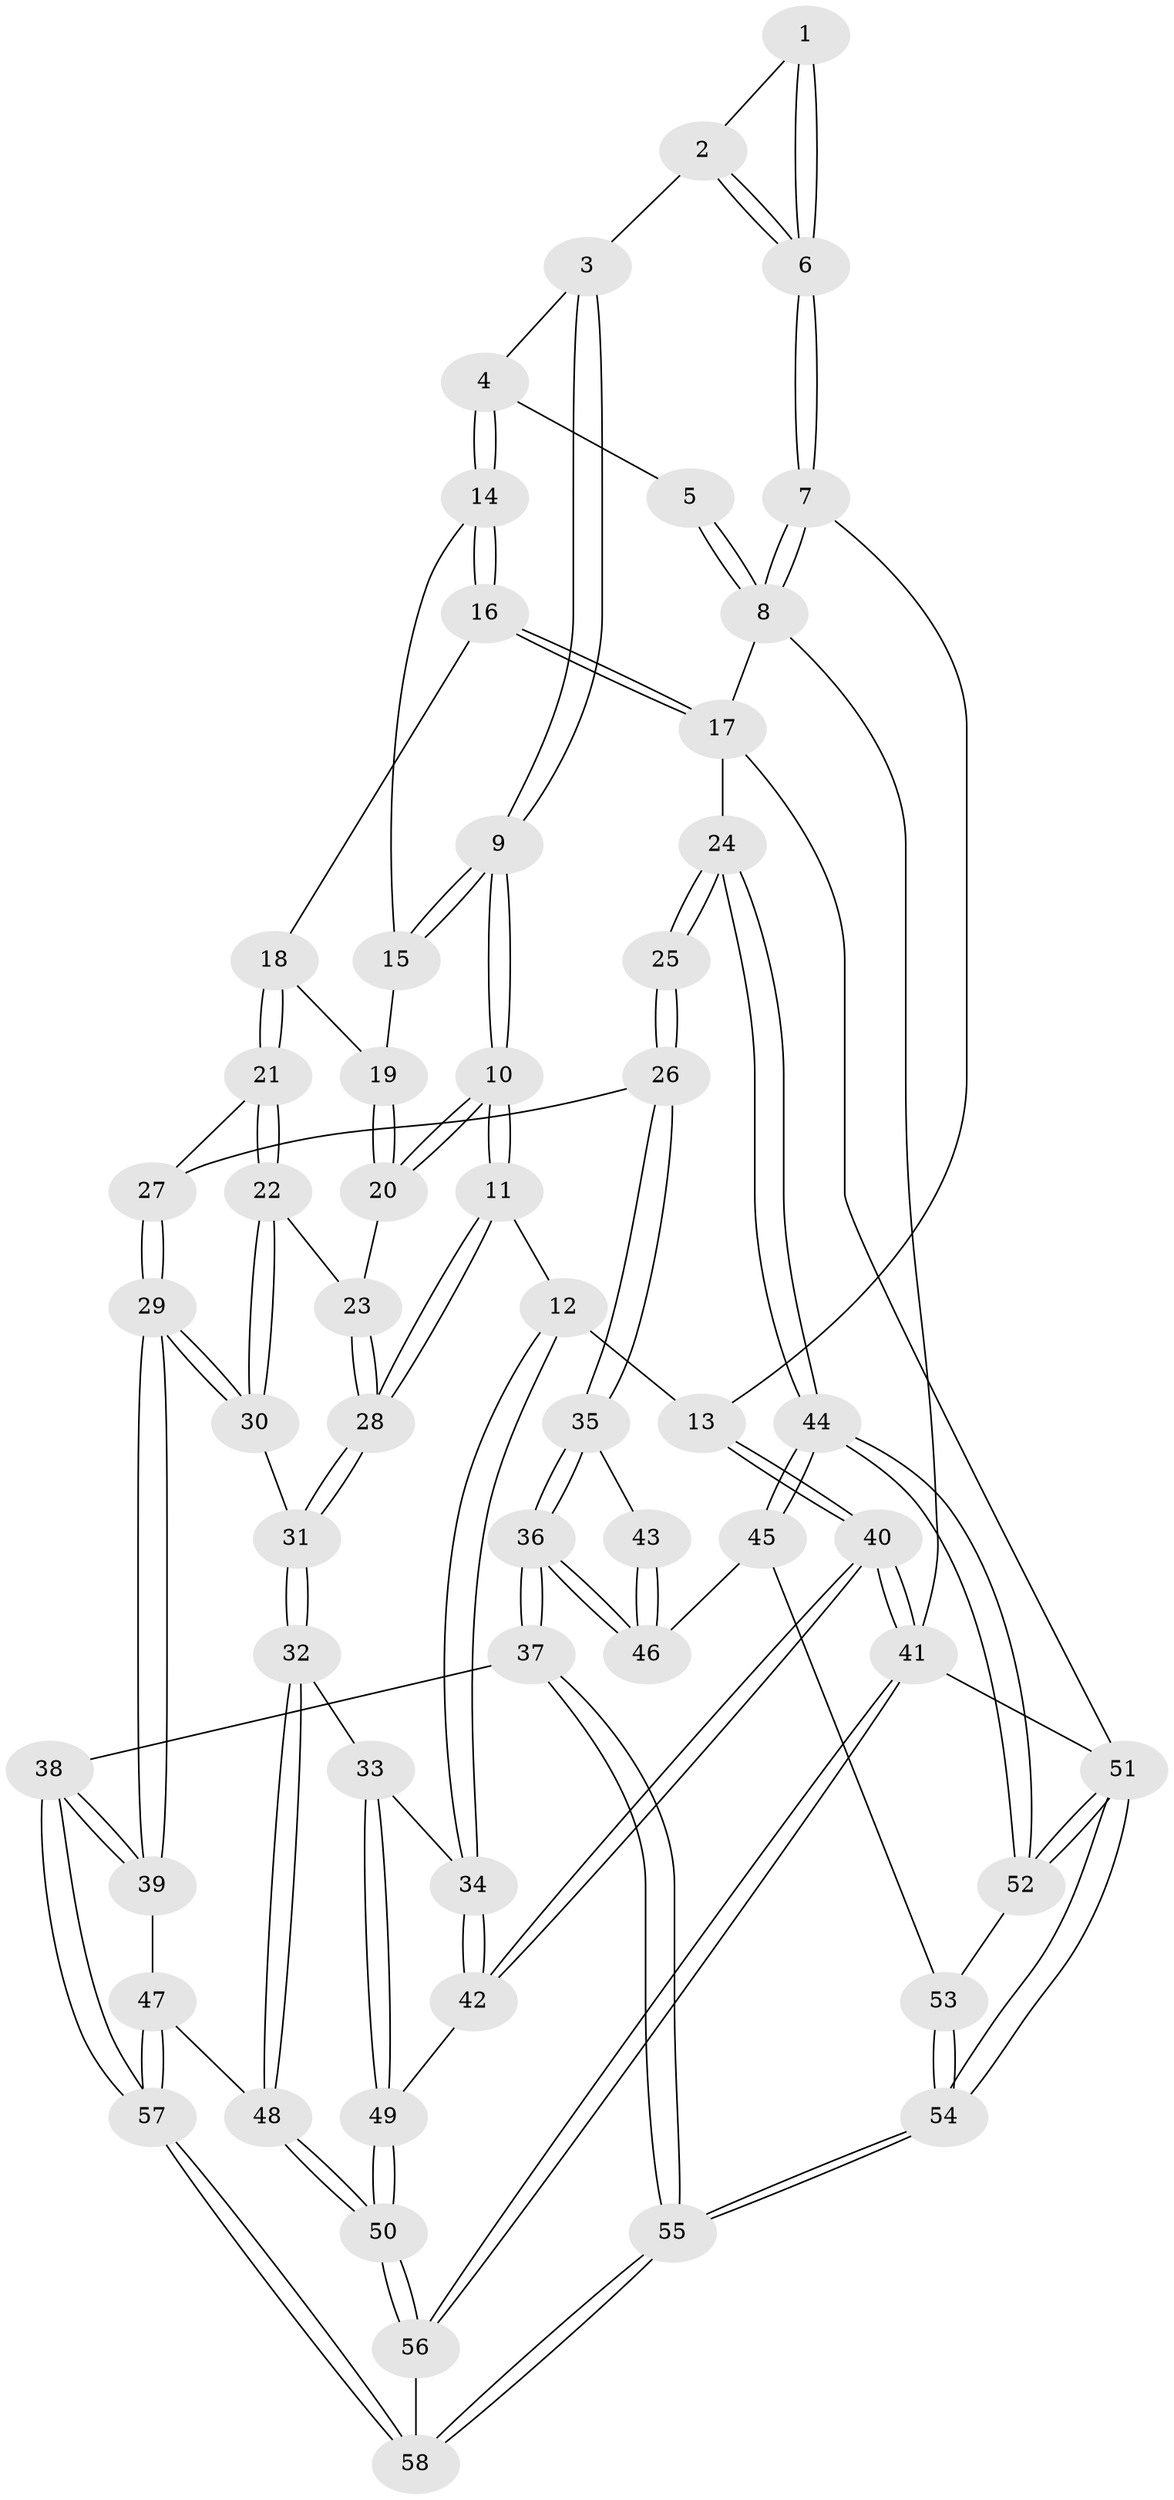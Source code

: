 // coarse degree distribution, {2: 0.05, 4: 0.375, 7: 0.025, 6: 0.175, 5: 0.325, 3: 0.05}
// Generated by graph-tools (version 1.1) at 2025/52/02/27/25 19:52:43]
// undirected, 58 vertices, 142 edges
graph export_dot {
graph [start="1"]
  node [color=gray90,style=filled];
  1 [pos="+0.13079022164528967+0.024129605082059403"];
  2 [pos="+0.2720092693874803+0.14704739227861152"];
  3 [pos="+0.2951567312147393+0.14633906191482848"];
  4 [pos="+0.5563760908874362+0"];
  5 [pos="+0+0"];
  6 [pos="+0+0.2776581848302594"];
  7 [pos="+0+0.34054839201941656"];
  8 [pos="+0+0"];
  9 [pos="+0.2964233692236431+0.34944203671163265"];
  10 [pos="+0.20902649029554585+0.4748887604365049"];
  11 [pos="+0.18645101568704484+0.4859448652119538"];
  12 [pos="+0.1052144633682421+0.4898888089677847"];
  13 [pos="+0+0.369357753636163"];
  14 [pos="+0.5700698366920782+0"];
  15 [pos="+0.409012718232687+0.36093534962422535"];
  16 [pos="+0.8274734064792998+0"];
  17 [pos="+1+0"];
  18 [pos="+0.645044176463395+0.4098805045128535"];
  19 [pos="+0.42447533964330686+0.3754742231021222"];
  20 [pos="+0.39854129251397513+0.5133587573686725"];
  21 [pos="+0.6443277328527878+0.41646483781822347"];
  22 [pos="+0.5030542457076613+0.5564788714008972"];
  23 [pos="+0.4086101609118694+0.5202095523354471"];
  24 [pos="+1+0.5799831778605608"];
  25 [pos="+1+0.5882283691513618"];
  26 [pos="+0.7647217701020382+0.5883877602167277"];
  27 [pos="+0.7234017176691239+0.5373984765189217"];
  28 [pos="+0.31657333547416067+0.6850595031293901"];
  29 [pos="+0.529425754164018+0.7130356865293012"];
  30 [pos="+0.5038830244683308+0.6780298679087404"];
  31 [pos="+0.3223904364818019+0.7007141834242561"];
  32 [pos="+0.29986163998184184+0.7422743546251195"];
  33 [pos="+0.16762648076287584+0.737825682713435"];
  34 [pos="+0.1219915050414926+0.6907427808928452"];
  35 [pos="+0.7147817035743432+0.7190701526329674"];
  36 [pos="+0.6725914169537598+0.7993645116532432"];
  37 [pos="+0.6526537347705568+0.8121350478695872"];
  38 [pos="+0.6158842353934874+0.8095793332886283"];
  39 [pos="+0.5678121492476317+0.7769334909894762"];
  40 [pos="+0+0.900879659142348"];
  41 [pos="+0+1"];
  42 [pos="+0+0.799188558768002"];
  43 [pos="+0.863446689818192+0.7133116127074884"];
  44 [pos="+1+0.6698081906220057"];
  45 [pos="+0.8109191099217511+0.8134098033286978"];
  46 [pos="+0.8080868341652513+0.8124087999227299"];
  47 [pos="+0.37757653667547675+0.858286984418817"];
  48 [pos="+0.3185874571327684+0.8451128573262313"];
  49 [pos="+0.15251653067632656+0.8264250424779486"];
  50 [pos="+0.20052561469611171+0.9703807701801653"];
  51 [pos="+1+1"];
  52 [pos="+1+0.7367771291972921"];
  53 [pos="+0.8611297306466611+0.859209927814992"];
  54 [pos="+1+1"];
  55 [pos="+0.9275438971871283+1"];
  56 [pos="+0.07311941118231613+1"];
  57 [pos="+0.4748770364750301+1"];
  58 [pos="+0.43595229531785046+1"];
  1 -- 2;
  1 -- 6;
  1 -- 6;
  2 -- 3;
  2 -- 6;
  2 -- 6;
  3 -- 4;
  3 -- 9;
  3 -- 9;
  4 -- 5;
  4 -- 14;
  4 -- 14;
  5 -- 8;
  5 -- 8;
  6 -- 7;
  6 -- 7;
  7 -- 8;
  7 -- 8;
  7 -- 13;
  8 -- 17;
  8 -- 41;
  9 -- 10;
  9 -- 10;
  9 -- 15;
  9 -- 15;
  10 -- 11;
  10 -- 11;
  10 -- 20;
  10 -- 20;
  11 -- 12;
  11 -- 28;
  11 -- 28;
  12 -- 13;
  12 -- 34;
  12 -- 34;
  13 -- 40;
  13 -- 40;
  14 -- 15;
  14 -- 16;
  14 -- 16;
  15 -- 19;
  16 -- 17;
  16 -- 17;
  16 -- 18;
  17 -- 24;
  17 -- 51;
  18 -- 19;
  18 -- 21;
  18 -- 21;
  19 -- 20;
  19 -- 20;
  20 -- 23;
  21 -- 22;
  21 -- 22;
  21 -- 27;
  22 -- 23;
  22 -- 30;
  22 -- 30;
  23 -- 28;
  23 -- 28;
  24 -- 25;
  24 -- 25;
  24 -- 44;
  24 -- 44;
  25 -- 26;
  25 -- 26;
  26 -- 27;
  26 -- 35;
  26 -- 35;
  27 -- 29;
  27 -- 29;
  28 -- 31;
  28 -- 31;
  29 -- 30;
  29 -- 30;
  29 -- 39;
  29 -- 39;
  30 -- 31;
  31 -- 32;
  31 -- 32;
  32 -- 33;
  32 -- 48;
  32 -- 48;
  33 -- 34;
  33 -- 49;
  33 -- 49;
  34 -- 42;
  34 -- 42;
  35 -- 36;
  35 -- 36;
  35 -- 43;
  36 -- 37;
  36 -- 37;
  36 -- 46;
  36 -- 46;
  37 -- 38;
  37 -- 55;
  37 -- 55;
  38 -- 39;
  38 -- 39;
  38 -- 57;
  38 -- 57;
  39 -- 47;
  40 -- 41;
  40 -- 41;
  40 -- 42;
  40 -- 42;
  41 -- 56;
  41 -- 56;
  41 -- 51;
  42 -- 49;
  43 -- 46;
  43 -- 46;
  44 -- 45;
  44 -- 45;
  44 -- 52;
  44 -- 52;
  45 -- 46;
  45 -- 53;
  47 -- 48;
  47 -- 57;
  47 -- 57;
  48 -- 50;
  48 -- 50;
  49 -- 50;
  49 -- 50;
  50 -- 56;
  50 -- 56;
  51 -- 52;
  51 -- 52;
  51 -- 54;
  51 -- 54;
  52 -- 53;
  53 -- 54;
  53 -- 54;
  54 -- 55;
  54 -- 55;
  55 -- 58;
  55 -- 58;
  56 -- 58;
  57 -- 58;
  57 -- 58;
}
